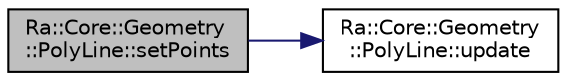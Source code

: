 digraph "Ra::Core::Geometry::PolyLine::setPoints"
{
 // INTERACTIVE_SVG=YES
 // LATEX_PDF_SIZE
  edge [fontname="Helvetica",fontsize="10",labelfontname="Helvetica",labelfontsize="10"];
  node [fontname="Helvetica",fontsize="10",shape=record];
  rankdir="LR";
  Node1 [label="Ra::Core::Geometry\l::PolyLine::setPoints",height=0.2,width=0.4,color="black", fillcolor="grey75", style="filled", fontcolor="black",tooltip="Update the points of the polyline."];
  Node1 -> Node2 [color="midnightblue",fontsize="10",style="solid",fontname="Helvetica"];
  Node2 [label="Ra::Core::Geometry\l::PolyLine::update",height=0.2,width=0.4,color="black", fillcolor="white", style="filled",URL="$classRa_1_1Core_1_1Geometry_1_1PolyLine.html#a947ec2636d3ec6f98828787645f05f05",tooltip="Update the precomputed values after new points have been set."];
}
